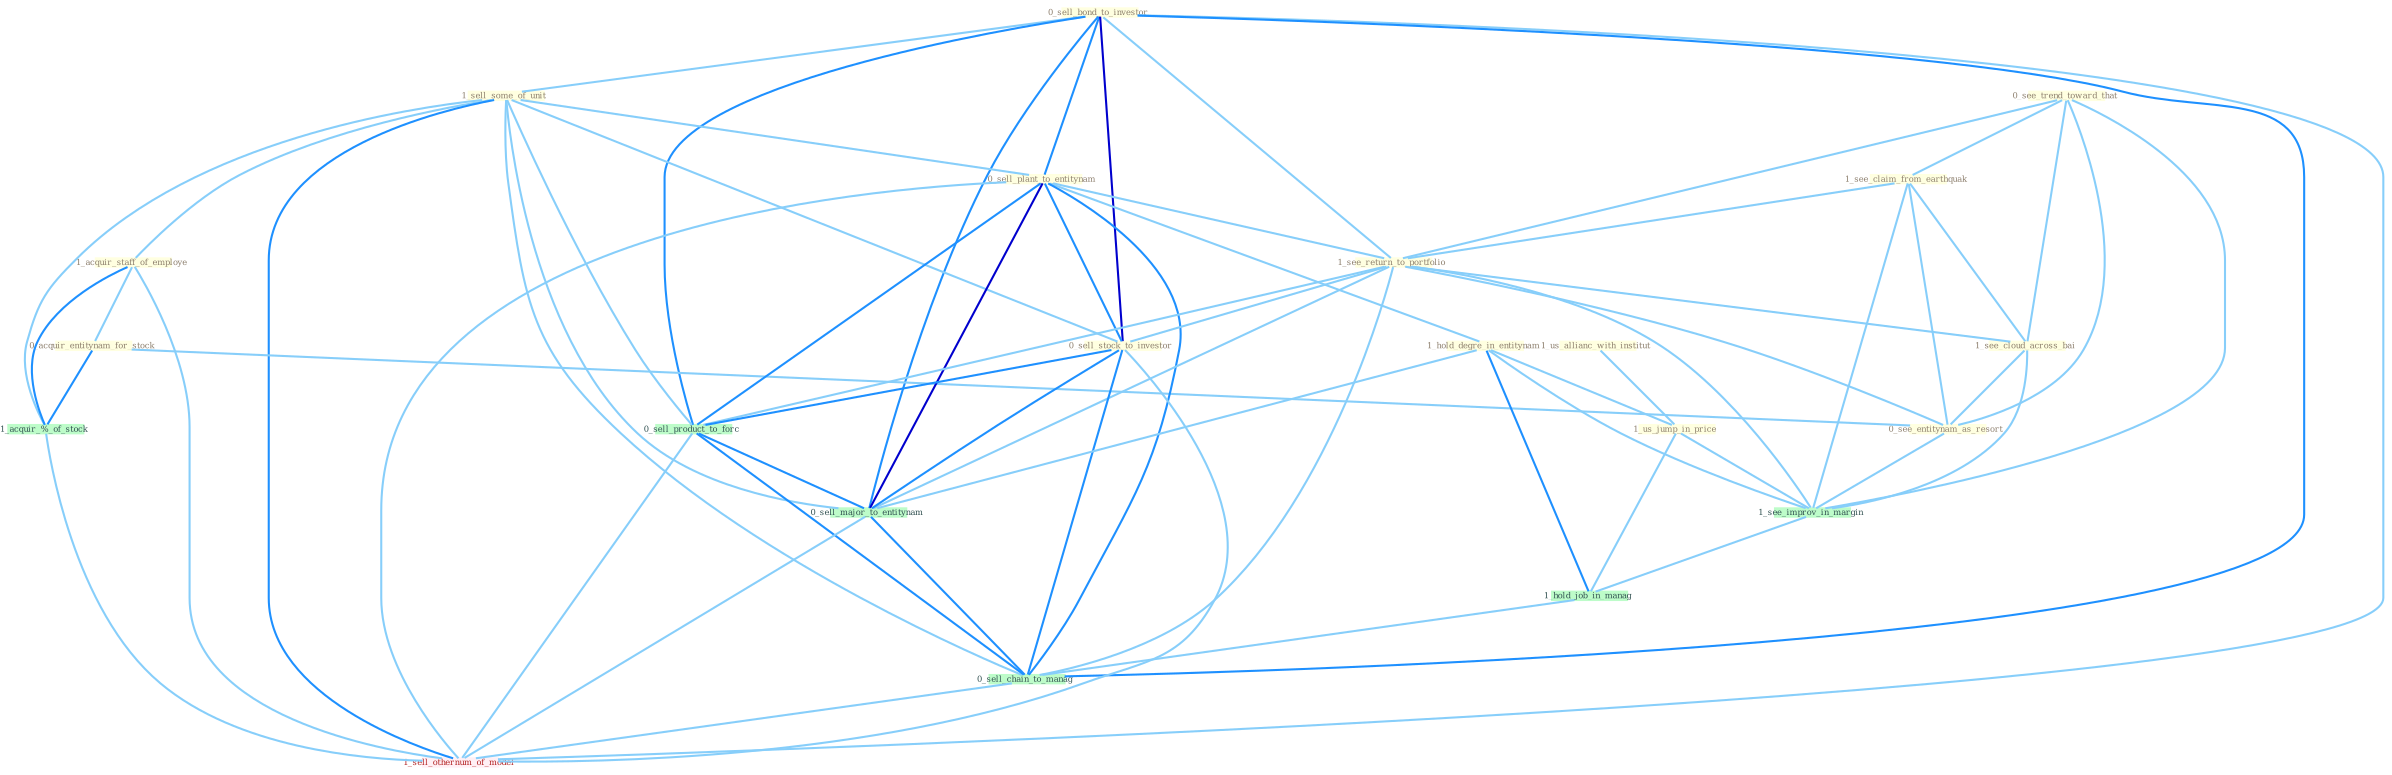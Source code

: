 Graph G{ 
    node
    [shape=polygon,style=filled,width=.5,height=.06,color="#BDFCC9",fixedsize=true,fontsize=4,
    fontcolor="#2f4f4f"];
    {node
    [color="#ffffe0", fontcolor="#8b7d6b"] "0_sell_bond_to_investor " "1_sell_some_of_unit " "1_acquir_staff_of_employe " "0_see_trend_toward_that " "0_acquir_entitynam_for_stock " "1_see_claim_from_earthquak " "0_sell_plant_to_entitynam " "1_see_return_to_portfolio " "0_sell_stock_to_investor " "1_us_allianc_with_institut " "1_see_cloud_across_bai " "1_hold_degre_in_entitynam " "1_us_jump_in_price " "0_see_entitynam_as_resort "}
{node [color="#fff0f5", fontcolor="#b22222"] "1_sell_othernum_of_model "}
edge [color="#B0E2FF"];

	"0_sell_bond_to_investor " -- "1_sell_some_of_unit " [w="1", color="#87cefa" ];
	"0_sell_bond_to_investor " -- "0_sell_plant_to_entitynam " [w="2", color="#1e90ff" , len=0.8];
	"0_sell_bond_to_investor " -- "1_see_return_to_portfolio " [w="1", color="#87cefa" ];
	"0_sell_bond_to_investor " -- "0_sell_stock_to_investor " [w="3", color="#0000cd" , len=0.6];
	"0_sell_bond_to_investor " -- "0_sell_product_to_forc " [w="2", color="#1e90ff" , len=0.8];
	"0_sell_bond_to_investor " -- "0_sell_major_to_entitynam " [w="2", color="#1e90ff" , len=0.8];
	"0_sell_bond_to_investor " -- "0_sell_chain_to_manag " [w="2", color="#1e90ff" , len=0.8];
	"0_sell_bond_to_investor " -- "1_sell_othernum_of_model " [w="1", color="#87cefa" ];
	"1_sell_some_of_unit " -- "1_acquir_staff_of_employe " [w="1", color="#87cefa" ];
	"1_sell_some_of_unit " -- "0_sell_plant_to_entitynam " [w="1", color="#87cefa" ];
	"1_sell_some_of_unit " -- "0_sell_stock_to_investor " [w="1", color="#87cefa" ];
	"1_sell_some_of_unit " -- "1_acquir_%_of_stock " [w="1", color="#87cefa" ];
	"1_sell_some_of_unit " -- "0_sell_product_to_forc " [w="1", color="#87cefa" ];
	"1_sell_some_of_unit " -- "0_sell_major_to_entitynam " [w="1", color="#87cefa" ];
	"1_sell_some_of_unit " -- "0_sell_chain_to_manag " [w="1", color="#87cefa" ];
	"1_sell_some_of_unit " -- "1_sell_othernum_of_model " [w="2", color="#1e90ff" , len=0.8];
	"1_acquir_staff_of_employe " -- "0_acquir_entitynam_for_stock " [w="1", color="#87cefa" ];
	"1_acquir_staff_of_employe " -- "1_acquir_%_of_stock " [w="2", color="#1e90ff" , len=0.8];
	"1_acquir_staff_of_employe " -- "1_sell_othernum_of_model " [w="1", color="#87cefa" ];
	"0_see_trend_toward_that " -- "1_see_claim_from_earthquak " [w="1", color="#87cefa" ];
	"0_see_trend_toward_that " -- "1_see_return_to_portfolio " [w="1", color="#87cefa" ];
	"0_see_trend_toward_that " -- "1_see_cloud_across_bai " [w="1", color="#87cefa" ];
	"0_see_trend_toward_that " -- "0_see_entitynam_as_resort " [w="1", color="#87cefa" ];
	"0_see_trend_toward_that " -- "1_see_improv_in_margin " [w="1", color="#87cefa" ];
	"0_acquir_entitynam_for_stock " -- "0_see_entitynam_as_resort " [w="1", color="#87cefa" ];
	"0_acquir_entitynam_for_stock " -- "1_acquir_%_of_stock " [w="2", color="#1e90ff" , len=0.8];
	"1_see_claim_from_earthquak " -- "1_see_return_to_portfolio " [w="1", color="#87cefa" ];
	"1_see_claim_from_earthquak " -- "1_see_cloud_across_bai " [w="1", color="#87cefa" ];
	"1_see_claim_from_earthquak " -- "0_see_entitynam_as_resort " [w="1", color="#87cefa" ];
	"1_see_claim_from_earthquak " -- "1_see_improv_in_margin " [w="1", color="#87cefa" ];
	"0_sell_plant_to_entitynam " -- "1_see_return_to_portfolio " [w="1", color="#87cefa" ];
	"0_sell_plant_to_entitynam " -- "0_sell_stock_to_investor " [w="2", color="#1e90ff" , len=0.8];
	"0_sell_plant_to_entitynam " -- "1_hold_degre_in_entitynam " [w="1", color="#87cefa" ];
	"0_sell_plant_to_entitynam " -- "0_sell_product_to_forc " [w="2", color="#1e90ff" , len=0.8];
	"0_sell_plant_to_entitynam " -- "0_sell_major_to_entitynam " [w="3", color="#0000cd" , len=0.6];
	"0_sell_plant_to_entitynam " -- "0_sell_chain_to_manag " [w="2", color="#1e90ff" , len=0.8];
	"0_sell_plant_to_entitynam " -- "1_sell_othernum_of_model " [w="1", color="#87cefa" ];
	"1_see_return_to_portfolio " -- "0_sell_stock_to_investor " [w="1", color="#87cefa" ];
	"1_see_return_to_portfolio " -- "1_see_cloud_across_bai " [w="1", color="#87cefa" ];
	"1_see_return_to_portfolio " -- "0_see_entitynam_as_resort " [w="1", color="#87cefa" ];
	"1_see_return_to_portfolio " -- "1_see_improv_in_margin " [w="1", color="#87cefa" ];
	"1_see_return_to_portfolio " -- "0_sell_product_to_forc " [w="1", color="#87cefa" ];
	"1_see_return_to_portfolio " -- "0_sell_major_to_entitynam " [w="1", color="#87cefa" ];
	"1_see_return_to_portfolio " -- "0_sell_chain_to_manag " [w="1", color="#87cefa" ];
	"0_sell_stock_to_investor " -- "0_sell_product_to_forc " [w="2", color="#1e90ff" , len=0.8];
	"0_sell_stock_to_investor " -- "0_sell_major_to_entitynam " [w="2", color="#1e90ff" , len=0.8];
	"0_sell_stock_to_investor " -- "0_sell_chain_to_manag " [w="2", color="#1e90ff" , len=0.8];
	"0_sell_stock_to_investor " -- "1_sell_othernum_of_model " [w="1", color="#87cefa" ];
	"1_us_allianc_with_institut " -- "1_us_jump_in_price " [w="1", color="#87cefa" ];
	"1_see_cloud_across_bai " -- "0_see_entitynam_as_resort " [w="1", color="#87cefa" ];
	"1_see_cloud_across_bai " -- "1_see_improv_in_margin " [w="1", color="#87cefa" ];
	"1_hold_degre_in_entitynam " -- "1_us_jump_in_price " [w="1", color="#87cefa" ];
	"1_hold_degre_in_entitynam " -- "1_see_improv_in_margin " [w="1", color="#87cefa" ];
	"1_hold_degre_in_entitynam " -- "1_hold_job_in_manag " [w="2", color="#1e90ff" , len=0.8];
	"1_hold_degre_in_entitynam " -- "0_sell_major_to_entitynam " [w="1", color="#87cefa" ];
	"1_us_jump_in_price " -- "1_see_improv_in_margin " [w="1", color="#87cefa" ];
	"1_us_jump_in_price " -- "1_hold_job_in_manag " [w="1", color="#87cefa" ];
	"0_see_entitynam_as_resort " -- "1_see_improv_in_margin " [w="1", color="#87cefa" ];
	"1_see_improv_in_margin " -- "1_hold_job_in_manag " [w="1", color="#87cefa" ];
	"1_acquir_%_of_stock " -- "1_sell_othernum_of_model " [w="1", color="#87cefa" ];
	"1_hold_job_in_manag " -- "0_sell_chain_to_manag " [w="1", color="#87cefa" ];
	"0_sell_product_to_forc " -- "0_sell_major_to_entitynam " [w="2", color="#1e90ff" , len=0.8];
	"0_sell_product_to_forc " -- "0_sell_chain_to_manag " [w="2", color="#1e90ff" , len=0.8];
	"0_sell_product_to_forc " -- "1_sell_othernum_of_model " [w="1", color="#87cefa" ];
	"0_sell_major_to_entitynam " -- "0_sell_chain_to_manag " [w="2", color="#1e90ff" , len=0.8];
	"0_sell_major_to_entitynam " -- "1_sell_othernum_of_model " [w="1", color="#87cefa" ];
	"0_sell_chain_to_manag " -- "1_sell_othernum_of_model " [w="1", color="#87cefa" ];
}